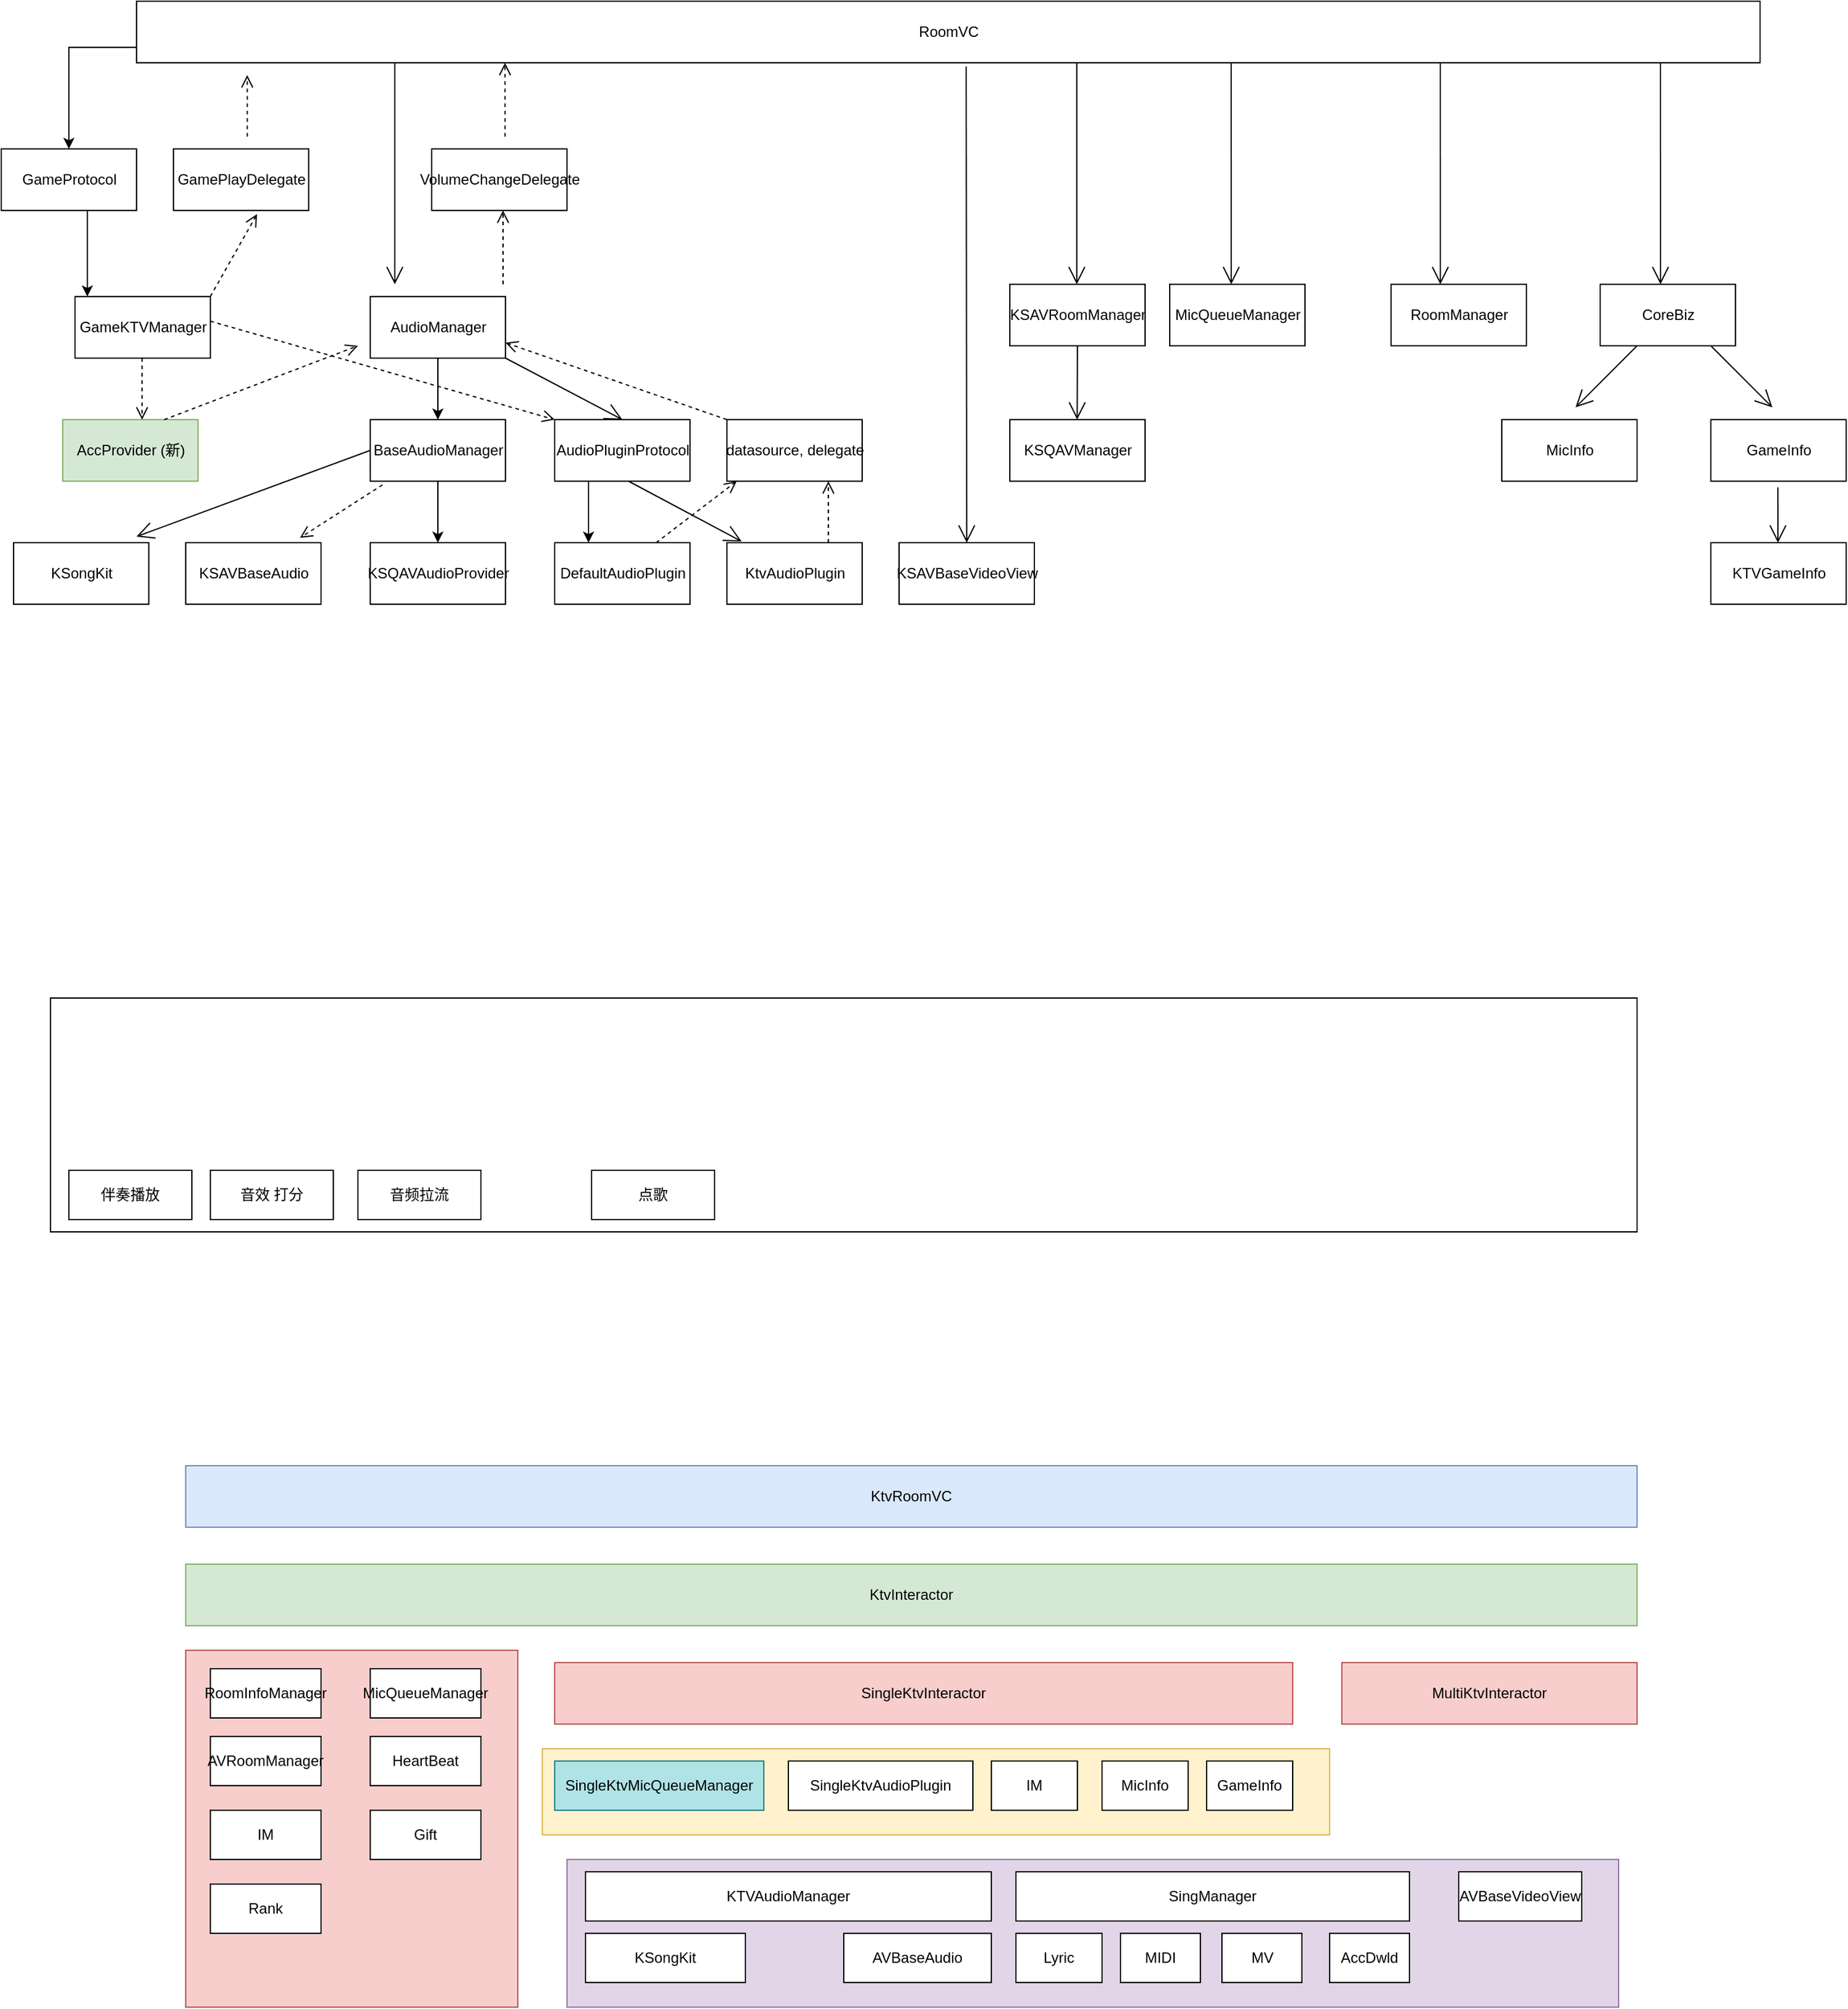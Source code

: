 <mxfile version="13.10.2" type="github">
  <diagram id="RX8tZE7j9Tt-qlyoLgVX" name="Page-1">
    <mxGraphModel dx="1721" dy="1003" grid="1" gridSize="10" guides="1" tooltips="1" connect="1" arrows="1" fold="1" page="1" pageScale="1" pageWidth="3300" pageHeight="4681" math="0" shadow="0">
      <root>
        <mxCell id="0" />
        <mxCell id="1" parent="0" />
        <mxCell id="LNAnqtrbUqoBeL77SgQ4-29" value="" style="rounded=0;whiteSpace=wrap;html=1;fillColor=#fff2cc;strokeColor=#d6b656;" vertex="1" parent="1">
          <mxGeometry x="930" y="1800" width="640" height="70" as="geometry" />
        </mxCell>
        <mxCell id="LNAnqtrbUqoBeL77SgQ4-23" value="" style="rounded=0;whiteSpace=wrap;html=1;fillColor=#e1d5e7;strokeColor=#9673a6;" vertex="1" parent="1">
          <mxGeometry x="950" y="1890" width="855" height="120" as="geometry" />
        </mxCell>
        <mxCell id="dRoRpwYoGaoy_X5UFxtA-8" value="RoomManager" style="html=1;" parent="1" vertex="1">
          <mxGeometry x="1620" y="610" width="110" height="50" as="geometry" />
        </mxCell>
        <mxCell id="dRoRpwYoGaoy_X5UFxtA-9" value="MicQueueManager" style="html=1;" parent="1" vertex="1">
          <mxGeometry x="1440" y="610" width="110" height="50" as="geometry" />
        </mxCell>
        <mxCell id="dRoRpwYoGaoy_X5UFxtA-11" value="CoreBiz" style="html=1;" parent="1" vertex="1">
          <mxGeometry x="1790" y="610" width="110" height="50" as="geometry" />
        </mxCell>
        <mxCell id="dRoRpwYoGaoy_X5UFxtA-12" value="MicInfo" style="html=1;" parent="1" vertex="1">
          <mxGeometry x="1710" y="720" width="110" height="50" as="geometry" />
        </mxCell>
        <mxCell id="dRoRpwYoGaoy_X5UFxtA-13" value="GameInfo" style="html=1;" parent="1" vertex="1">
          <mxGeometry x="1880" y="720" width="110" height="50" as="geometry" />
        </mxCell>
        <mxCell id="dRoRpwYoGaoy_X5UFxtA-14" value="KTVGameInfo" style="html=1;" parent="1" vertex="1">
          <mxGeometry x="1880" y="820" width="110" height="50" as="geometry" />
        </mxCell>
        <mxCell id="dRoRpwYoGaoy_X5UFxtA-16" value="GameProtocol" style="html=1;" parent="1" vertex="1">
          <mxGeometry x="490" y="500" width="110" height="50" as="geometry" />
        </mxCell>
        <mxCell id="dRoRpwYoGaoy_X5UFxtA-62" style="edgeStyle=orthogonalEdgeStyle;rounded=0;orthogonalLoop=1;jettySize=auto;html=1;exitX=0.25;exitY=1;exitDx=0;exitDy=0;entryX=0.25;entryY=0;entryDx=0;entryDy=0;" parent="1" source="dRoRpwYoGaoy_X5UFxtA-18" target="dRoRpwYoGaoy_X5UFxtA-59" edge="1">
          <mxGeometry relative="1" as="geometry" />
        </mxCell>
        <mxCell id="dRoRpwYoGaoy_X5UFxtA-18" value="AudioPluginProtocol" style="html=1;" parent="1" vertex="1">
          <mxGeometry x="940" y="720" width="110" height="50" as="geometry" />
        </mxCell>
        <mxCell id="dRoRpwYoGaoy_X5UFxtA-19" value="GameKTVManager" style="html=1;" parent="1" vertex="1">
          <mxGeometry x="550" y="620" width="110" height="50" as="geometry" />
        </mxCell>
        <mxCell id="dRoRpwYoGaoy_X5UFxtA-20" value="GamePlayDelegate" style="html=1;" parent="1" vertex="1">
          <mxGeometry x="630" y="500" width="110" height="50" as="geometry" />
        </mxCell>
        <mxCell id="dRoRpwYoGaoy_X5UFxtA-50" style="edgeStyle=orthogonalEdgeStyle;rounded=0;orthogonalLoop=1;jettySize=auto;html=1;exitX=0;exitY=0.75;exitDx=0;exitDy=0;entryX=0.5;entryY=0;entryDx=0;entryDy=0;" parent="1" source="dRoRpwYoGaoy_X5UFxtA-31" target="dRoRpwYoGaoy_X5UFxtA-16" edge="1">
          <mxGeometry relative="1" as="geometry" />
        </mxCell>
        <mxCell id="dRoRpwYoGaoy_X5UFxtA-31" value="RoomVC" style="html=1;" parent="1" vertex="1">
          <mxGeometry x="600" y="380" width="1320" height="50" as="geometry" />
        </mxCell>
        <mxCell id="dRoRpwYoGaoy_X5UFxtA-58" style="edgeStyle=orthogonalEdgeStyle;rounded=0;orthogonalLoop=1;jettySize=auto;html=1;exitX=0.5;exitY=1;exitDx=0;exitDy=0;entryX=0.5;entryY=0;entryDx=0;entryDy=0;" parent="1" source="dRoRpwYoGaoy_X5UFxtA-37" target="dRoRpwYoGaoy_X5UFxtA-52" edge="1">
          <mxGeometry relative="1" as="geometry" />
        </mxCell>
        <mxCell id="dRoRpwYoGaoy_X5UFxtA-37" value="AudioManager" style="html=1;" parent="1" vertex="1">
          <mxGeometry x="790" y="620" width="110" height="50" as="geometry" />
        </mxCell>
        <mxCell id="dRoRpwYoGaoy_X5UFxtA-38" value="KSAVRoomManager" style="html=1;" parent="1" vertex="1">
          <mxGeometry x="1310" y="610" width="110" height="50" as="geometry" />
        </mxCell>
        <mxCell id="dRoRpwYoGaoy_X5UFxtA-39" value="VolumeChangeDelegate" style="html=1;" parent="1" vertex="1">
          <mxGeometry x="840" y="500" width="110" height="50" as="geometry" />
        </mxCell>
        <mxCell id="dRoRpwYoGaoy_X5UFxtA-46" value="" style="html=1;verticalAlign=bottom;endArrow=open;dashed=1;endSize=8;" parent="1" edge="1">
          <mxGeometry y="50" relative="1" as="geometry">
            <mxPoint x="690" y="490" as="sourcePoint" />
            <mxPoint x="690" y="440" as="targetPoint" />
            <mxPoint as="offset" />
          </mxGeometry>
        </mxCell>
        <mxCell id="dRoRpwYoGaoy_X5UFxtA-47" value="" style="html=1;verticalAlign=bottom;endArrow=open;dashed=1;endSize=8;exitX=1;exitY=0;exitDx=0;exitDy=0;entryX=0.618;entryY=1.06;entryDx=0;entryDy=0;entryPerimeter=0;" parent="1" source="dRoRpwYoGaoy_X5UFxtA-19" target="dRoRpwYoGaoy_X5UFxtA-20" edge="1">
          <mxGeometry y="50" relative="1" as="geometry">
            <mxPoint x="794.5" y="610" as="sourcePoint" />
            <mxPoint x="794.5" y="560" as="targetPoint" />
            <mxPoint as="offset" />
          </mxGeometry>
        </mxCell>
        <mxCell id="dRoRpwYoGaoy_X5UFxtA-48" style="edgeStyle=orthogonalEdgeStyle;rounded=0;orthogonalLoop=1;jettySize=auto;html=1;" parent="1" edge="1">
          <mxGeometry relative="1" as="geometry">
            <mxPoint x="560" y="590" as="sourcePoint" />
            <mxPoint x="560" y="620" as="targetPoint" />
            <Array as="points">
              <mxPoint x="560" y="550" />
              <mxPoint x="560" y="550" />
            </Array>
          </mxGeometry>
        </mxCell>
        <mxCell id="dRoRpwYoGaoy_X5UFxtA-57" style="edgeStyle=orthogonalEdgeStyle;rounded=0;orthogonalLoop=1;jettySize=auto;html=1;exitX=0.5;exitY=1;exitDx=0;exitDy=0;entryX=0.5;entryY=0;entryDx=0;entryDy=0;" parent="1" source="dRoRpwYoGaoy_X5UFxtA-52" target="dRoRpwYoGaoy_X5UFxtA-56" edge="1">
          <mxGeometry relative="1" as="geometry" />
        </mxCell>
        <mxCell id="dRoRpwYoGaoy_X5UFxtA-52" value="BaseAudioManager" style="html=1;" parent="1" vertex="1">
          <mxGeometry x="790" y="720" width="110" height="50" as="geometry" />
        </mxCell>
        <mxCell id="dRoRpwYoGaoy_X5UFxtA-54" value="" style="html=1;verticalAlign=bottom;endArrow=open;dashed=1;endSize=8;entryX=0.618;entryY=1.06;entryDx=0;entryDy=0;entryPerimeter=0;" parent="1" edge="1">
          <mxGeometry y="50" relative="1" as="geometry">
            <mxPoint x="898" y="610" as="sourcePoint" />
            <mxPoint x="897.98" y="550" as="targetPoint" />
            <mxPoint as="offset" />
          </mxGeometry>
        </mxCell>
        <mxCell id="dRoRpwYoGaoy_X5UFxtA-55" value="" style="html=1;verticalAlign=bottom;endArrow=open;dashed=1;endSize=8;entryX=0.618;entryY=1.06;entryDx=0;entryDy=0;entryPerimeter=0;" parent="1" edge="1">
          <mxGeometry y="50" relative="1" as="geometry">
            <mxPoint x="899.62" y="490" as="sourcePoint" />
            <mxPoint x="899.6" y="430" as="targetPoint" />
            <mxPoint as="offset" />
          </mxGeometry>
        </mxCell>
        <mxCell id="dRoRpwYoGaoy_X5UFxtA-56" value="KSQAVAudioProvider" style="html=1;" parent="1" vertex="1">
          <mxGeometry x="790" y="820" width="110" height="50" as="geometry" />
        </mxCell>
        <mxCell id="dRoRpwYoGaoy_X5UFxtA-59" value="DefaultAudioPlugin" style="html=1;" parent="1" vertex="1">
          <mxGeometry x="940" y="820" width="110" height="50" as="geometry" />
        </mxCell>
        <mxCell id="dRoRpwYoGaoy_X5UFxtA-60" value="KtvAudioPlugin" style="html=1;" parent="1" vertex="1">
          <mxGeometry x="1080" y="820" width="110" height="50" as="geometry" />
        </mxCell>
        <mxCell id="dRoRpwYoGaoy_X5UFxtA-64" value="datasource, delegate" style="html=1;" parent="1" vertex="1">
          <mxGeometry x="1080" y="720" width="110" height="50" as="geometry" />
        </mxCell>
        <mxCell id="dRoRpwYoGaoy_X5UFxtA-67" value="" style="html=1;verticalAlign=bottom;endArrow=open;dashed=1;endSize=8;exitX=0.75;exitY=0;exitDx=0;exitDy=0;entryX=0.618;entryY=1.06;entryDx=0;entryDy=0;entryPerimeter=0;" parent="1" source="dRoRpwYoGaoy_X5UFxtA-59" edge="1">
          <mxGeometry y="50" relative="1" as="geometry">
            <mxPoint x="1050" y="837" as="sourcePoint" />
            <mxPoint x="1087.98" y="770" as="targetPoint" />
            <mxPoint as="offset" />
          </mxGeometry>
        </mxCell>
        <mxCell id="dRoRpwYoGaoy_X5UFxtA-68" value="" style="html=1;verticalAlign=bottom;endArrow=open;dashed=1;endSize=8;exitX=0.75;exitY=0;exitDx=0;exitDy=0;entryX=0.75;entryY=1;entryDx=0;entryDy=0;" parent="1" source="dRoRpwYoGaoy_X5UFxtA-60" target="dRoRpwYoGaoy_X5UFxtA-64" edge="1">
          <mxGeometry y="50" relative="1" as="geometry">
            <mxPoint x="1120" y="820" as="sourcePoint" />
            <mxPoint x="1185.48" y="770" as="targetPoint" />
            <mxPoint as="offset" />
          </mxGeometry>
        </mxCell>
        <mxCell id="dRoRpwYoGaoy_X5UFxtA-69" value="" style="html=1;verticalAlign=bottom;endArrow=open;dashed=1;endSize=8;exitX=0;exitY=0;exitDx=0;exitDy=0;entryX=1;entryY=0.75;entryDx=0;entryDy=0;" parent="1" source="dRoRpwYoGaoy_X5UFxtA-64" target="dRoRpwYoGaoy_X5UFxtA-37" edge="1">
          <mxGeometry y="50" relative="1" as="geometry">
            <mxPoint x="1070" y="710" as="sourcePoint" />
            <mxPoint x="1070" y="660" as="targetPoint" />
            <mxPoint as="offset" />
          </mxGeometry>
        </mxCell>
        <mxCell id="dRoRpwYoGaoy_X5UFxtA-71" value="" style="endArrow=open;endFill=1;endSize=12;html=1;entryX=0.109;entryY=-0.02;entryDx=0;entryDy=0;entryPerimeter=0;" parent="1" target="dRoRpwYoGaoy_X5UFxtA-60" edge="1">
          <mxGeometry width="160" relative="1" as="geometry">
            <mxPoint x="1000" y="770" as="sourcePoint" />
            <mxPoint x="1090" y="830" as="targetPoint" />
          </mxGeometry>
        </mxCell>
        <mxCell id="dRoRpwYoGaoy_X5UFxtA-73" value="" style="endArrow=open;endFill=1;endSize=12;html=1;" parent="1" edge="1">
          <mxGeometry width="160" relative="1" as="geometry">
            <mxPoint x="810" y="430" as="sourcePoint" />
            <mxPoint x="810" y="610" as="targetPoint" />
          </mxGeometry>
        </mxCell>
        <mxCell id="dRoRpwYoGaoy_X5UFxtA-74" value="" style="endArrow=open;endFill=1;endSize=12;html=1;" parent="1" edge="1">
          <mxGeometry width="160" relative="1" as="geometry">
            <mxPoint x="1364.5" y="430" as="sourcePoint" />
            <mxPoint x="1364.5" y="610" as="targetPoint" />
          </mxGeometry>
        </mxCell>
        <mxCell id="dRoRpwYoGaoy_X5UFxtA-75" value="" style="endArrow=open;endFill=1;endSize=12;html=1;entryX=0.455;entryY=0;entryDx=0;entryDy=0;entryPerimeter=0;" parent="1" target="dRoRpwYoGaoy_X5UFxtA-9" edge="1">
          <mxGeometry width="160" relative="1" as="geometry">
            <mxPoint x="1490" y="430" as="sourcePoint" />
            <mxPoint x="1490" y="595" as="targetPoint" />
          </mxGeometry>
        </mxCell>
        <mxCell id="dRoRpwYoGaoy_X5UFxtA-76" value="KSQAVManager" style="html=1;" parent="1" vertex="1">
          <mxGeometry x="1310" y="720" width="110" height="50" as="geometry" />
        </mxCell>
        <mxCell id="dRoRpwYoGaoy_X5UFxtA-77" value="" style="endArrow=open;endFill=1;endSize=12;html=1;" parent="1" edge="1">
          <mxGeometry width="160" relative="1" as="geometry">
            <mxPoint x="1365.01" y="660" as="sourcePoint" />
            <mxPoint x="1364.76" y="720" as="targetPoint" />
          </mxGeometry>
        </mxCell>
        <mxCell id="dRoRpwYoGaoy_X5UFxtA-78" value="AccProvider (新)" style="html=1;fillColor=#d5e8d4;strokeColor=#82b366;" parent="1" vertex="1">
          <mxGeometry x="540" y="720" width="110" height="50" as="geometry" />
        </mxCell>
        <mxCell id="dRoRpwYoGaoy_X5UFxtA-80" value="" style="html=1;verticalAlign=bottom;endArrow=open;dashed=1;endSize=8;entryX=0.618;entryY=1.06;entryDx=0;entryDy=0;entryPerimeter=0;fillColor=#f8cecc;" parent="1" edge="1">
          <mxGeometry y="50" relative="1" as="geometry">
            <mxPoint x="604.5" y="670" as="sourcePoint" />
            <mxPoint x="604.5" y="720" as="targetPoint" />
            <mxPoint as="offset" />
          </mxGeometry>
        </mxCell>
        <mxCell id="dRoRpwYoGaoy_X5UFxtA-81" value="" style="html=1;verticalAlign=bottom;endArrow=open;dashed=1;endSize=8;exitX=0.75;exitY=0;exitDx=0;exitDy=0;" parent="1" source="dRoRpwYoGaoy_X5UFxtA-78" edge="1">
          <mxGeometry y="50" relative="1" as="geometry">
            <mxPoint x="690" y="690" as="sourcePoint" />
            <mxPoint x="780" y="660" as="targetPoint" />
            <mxPoint as="offset" />
          </mxGeometry>
        </mxCell>
        <mxCell id="YZkKuV9QOpAfeZF1AWrd-1" value="" style="endArrow=open;endFill=1;endSize=12;html=1;entryX=0.455;entryY=0;entryDx=0;entryDy=0;entryPerimeter=0;" parent="1" edge="1">
          <mxGeometry width="160" relative="1" as="geometry">
            <mxPoint x="1660" y="430" as="sourcePoint" />
            <mxPoint x="1660.05" y="610" as="targetPoint" />
          </mxGeometry>
        </mxCell>
        <mxCell id="YZkKuV9QOpAfeZF1AWrd-2" value="" style="endArrow=open;endFill=1;endSize=12;html=1;entryX=0.455;entryY=0;entryDx=0;entryDy=0;entryPerimeter=0;" parent="1" edge="1">
          <mxGeometry width="160" relative="1" as="geometry">
            <mxPoint x="1839" y="430" as="sourcePoint" />
            <mxPoint x="1839.05" y="610" as="targetPoint" />
          </mxGeometry>
        </mxCell>
        <mxCell id="YZkKuV9QOpAfeZF1AWrd-3" value="" style="endArrow=open;endFill=1;endSize=12;html=1;entryX=0.455;entryY=0;entryDx=0;entryDy=0;entryPerimeter=0;" parent="1" edge="1">
          <mxGeometry width="160" relative="1" as="geometry">
            <mxPoint x="1820" y="660" as="sourcePoint" />
            <mxPoint x="1770.0" y="710" as="targetPoint" />
          </mxGeometry>
        </mxCell>
        <mxCell id="YZkKuV9QOpAfeZF1AWrd-4" value="" style="endArrow=open;endFill=1;endSize=12;html=1;entryX=0.455;entryY=0;entryDx=0;entryDy=0;entryPerimeter=0;" parent="1" edge="1">
          <mxGeometry width="160" relative="1" as="geometry">
            <mxPoint x="1880" y="660" as="sourcePoint" />
            <mxPoint x="1930" y="710" as="targetPoint" />
          </mxGeometry>
        </mxCell>
        <mxCell id="YZkKuV9QOpAfeZF1AWrd-5" value="" style="endArrow=open;endFill=1;endSize=12;html=1;entryX=0.455;entryY=0;entryDx=0;entryDy=0;entryPerimeter=0;" parent="1" edge="1">
          <mxGeometry width="160" relative="1" as="geometry">
            <mxPoint x="1934.5" y="775" as="sourcePoint" />
            <mxPoint x="1934.55" y="820" as="targetPoint" />
          </mxGeometry>
        </mxCell>
        <mxCell id="YZkKuV9QOpAfeZF1AWrd-7" value="" style="html=1;verticalAlign=bottom;endArrow=open;dashed=1;endSize=8;exitX=0.75;exitY=0;exitDx=0;exitDy=0;entryX=0;entryY=0;entryDx=0;entryDy=0;" parent="1" target="dRoRpwYoGaoy_X5UFxtA-18" edge="1">
          <mxGeometry y="50" relative="1" as="geometry">
            <mxPoint x="660" y="640" as="sourcePoint" />
            <mxPoint x="930" y="720" as="targetPoint" />
            <mxPoint as="offset" />
          </mxGeometry>
        </mxCell>
        <mxCell id="YZkKuV9QOpAfeZF1AWrd-8" value="" style="rounded=0;whiteSpace=wrap;html=1;" parent="1" vertex="1">
          <mxGeometry x="530" y="1190" width="1290" height="190" as="geometry" />
        </mxCell>
        <mxCell id="YZkKuV9QOpAfeZF1AWrd-9" value="伴奏播放" style="rounded=0;whiteSpace=wrap;html=1;" parent="1" vertex="1">
          <mxGeometry x="545" y="1330" width="100" height="40" as="geometry" />
        </mxCell>
        <mxCell id="YZkKuV9QOpAfeZF1AWrd-11" value="音频拉流" style="rounded=0;whiteSpace=wrap;html=1;" parent="1" vertex="1">
          <mxGeometry x="780" y="1330" width="100" height="40" as="geometry" />
        </mxCell>
        <mxCell id="YZkKuV9QOpAfeZF1AWrd-12" value="KSAVBaseAudio" style="html=1;" parent="1" vertex="1">
          <mxGeometry x="640" y="820" width="110" height="50" as="geometry" />
        </mxCell>
        <mxCell id="YZkKuV9QOpAfeZF1AWrd-13" value="" style="html=1;verticalAlign=bottom;endArrow=open;dashed=1;endSize=8;entryX=0.845;entryY=-0.08;entryDx=0;entryDy=0;entryPerimeter=0;exitX=0.091;exitY=1.06;exitDx=0;exitDy=0;exitPerimeter=0;" parent="1" source="dRoRpwYoGaoy_X5UFxtA-52" target="YZkKuV9QOpAfeZF1AWrd-12" edge="1">
          <mxGeometry y="50" relative="1" as="geometry">
            <mxPoint x="760" y="760" as="sourcePoint" />
            <mxPoint x="760" y="810" as="targetPoint" />
            <mxPoint as="offset" />
          </mxGeometry>
        </mxCell>
        <mxCell id="YZkKuV9QOpAfeZF1AWrd-14" value="KSongKit" style="html=1;" parent="1" vertex="1">
          <mxGeometry x="500" y="820" width="110" height="50" as="geometry" />
        </mxCell>
        <mxCell id="YZkKuV9QOpAfeZF1AWrd-15" value="音效 打分" style="rounded=0;whiteSpace=wrap;html=1;" parent="1" vertex="1">
          <mxGeometry x="660" y="1330" width="100" height="40" as="geometry" />
        </mxCell>
        <mxCell id="YZkKuV9QOpAfeZF1AWrd-17" value="" style="endArrow=open;endFill=1;endSize=12;html=1;exitX=1;exitY=1;exitDx=0;exitDy=0;entryX=0.5;entryY=0;entryDx=0;entryDy=0;" parent="1" source="dRoRpwYoGaoy_X5UFxtA-37" target="dRoRpwYoGaoy_X5UFxtA-18" edge="1">
          <mxGeometry width="160" relative="1" as="geometry">
            <mxPoint x="800" y="680" as="sourcePoint" />
            <mxPoint x="740" y="730" as="targetPoint" />
          </mxGeometry>
        </mxCell>
        <mxCell id="YZkKuV9QOpAfeZF1AWrd-18" value="" style="endArrow=open;endFill=1;endSize=12;html=1;exitX=0;exitY=0.5;exitDx=0;exitDy=0;entryX=0.909;entryY=-0.1;entryDx=0;entryDy=0;entryPerimeter=0;" parent="1" source="dRoRpwYoGaoy_X5UFxtA-52" target="YZkKuV9QOpAfeZF1AWrd-14" edge="1">
          <mxGeometry width="160" relative="1" as="geometry">
            <mxPoint x="655" y="740" as="sourcePoint" />
            <mxPoint x="750" y="790" as="targetPoint" />
          </mxGeometry>
        </mxCell>
        <mxCell id="YZkKuV9QOpAfeZF1AWrd-19" value="点歌" style="rounded=0;whiteSpace=wrap;html=1;" parent="1" vertex="1">
          <mxGeometry x="970" y="1330" width="100" height="40" as="geometry" />
        </mxCell>
        <mxCell id="-WgHUGJGcXcpyEQhcgl2-1" value="KSAVBaseVideoView" style="html=1;" parent="1" vertex="1">
          <mxGeometry x="1220" y="820" width="110" height="50" as="geometry" />
        </mxCell>
        <mxCell id="-WgHUGJGcXcpyEQhcgl2-2" value="" style="endArrow=open;endFill=1;endSize=12;html=1;exitX=0.511;exitY=1.06;exitDx=0;exitDy=0;exitPerimeter=0;entryX=0.5;entryY=0;entryDx=0;entryDy=0;" parent="1" source="dRoRpwYoGaoy_X5UFxtA-31" target="-WgHUGJGcXcpyEQhcgl2-1" edge="1">
          <mxGeometry width="160" relative="1" as="geometry">
            <mxPoint x="1275" y="520" as="sourcePoint" />
            <mxPoint x="1274.5" y="810" as="targetPoint" />
          </mxGeometry>
        </mxCell>
        <mxCell id="LNAnqtrbUqoBeL77SgQ4-1" value="SingleKtvInteractor" style="rounded=0;whiteSpace=wrap;html=1;fillColor=#f8cecc;strokeColor=#b85450;" vertex="1" parent="1">
          <mxGeometry x="940" y="1730" width="600" height="50" as="geometry" />
        </mxCell>
        <mxCell id="LNAnqtrbUqoBeL77SgQ4-2" value="MultiKtvInteractor" style="rounded=0;whiteSpace=wrap;html=1;fillColor=#f8cecc;strokeColor=#b85450;" vertex="1" parent="1">
          <mxGeometry x="1580" y="1730" width="240" height="50" as="geometry" />
        </mxCell>
        <mxCell id="LNAnqtrbUqoBeL77SgQ4-3" value="KtvInteractor" style="rounded=0;whiteSpace=wrap;html=1;fillColor=#d5e8d4;strokeColor=#82b366;" vertex="1" parent="1">
          <mxGeometry x="640" y="1650" width="1180" height="50" as="geometry" />
        </mxCell>
        <mxCell id="LNAnqtrbUqoBeL77SgQ4-4" value="" style="rounded=0;whiteSpace=wrap;html=1;fillColor=#f8cecc;strokeColor=#b85450;" vertex="1" parent="1">
          <mxGeometry x="640" y="1720" width="270" height="290" as="geometry" />
        </mxCell>
        <mxCell id="LNAnqtrbUqoBeL77SgQ4-5" value="RoomInfoManager" style="rounded=0;whiteSpace=wrap;html=1;" vertex="1" parent="1">
          <mxGeometry x="660" y="1735" width="90" height="40" as="geometry" />
        </mxCell>
        <mxCell id="LNAnqtrbUqoBeL77SgQ4-6" value="MicQueueManager" style="rounded=0;whiteSpace=wrap;html=1;" vertex="1" parent="1">
          <mxGeometry x="790" y="1735" width="90" height="40" as="geometry" />
        </mxCell>
        <mxCell id="LNAnqtrbUqoBeL77SgQ4-7" value="IM" style="rounded=0;whiteSpace=wrap;html=1;" vertex="1" parent="1">
          <mxGeometry x="660" y="1850" width="90" height="40" as="geometry" />
        </mxCell>
        <mxCell id="LNAnqtrbUqoBeL77SgQ4-8" value="HeartBeat" style="rounded=0;whiteSpace=wrap;html=1;" vertex="1" parent="1">
          <mxGeometry x="790" y="1790" width="90" height="40" as="geometry" />
        </mxCell>
        <mxCell id="LNAnqtrbUqoBeL77SgQ4-9" value="Rank" style="rounded=0;whiteSpace=wrap;html=1;" vertex="1" parent="1">
          <mxGeometry x="660" y="1910" width="90" height="40" as="geometry" />
        </mxCell>
        <mxCell id="LNAnqtrbUqoBeL77SgQ4-10" value="Gift" style="rounded=0;whiteSpace=wrap;html=1;" vertex="1" parent="1">
          <mxGeometry x="790" y="1850" width="90" height="40" as="geometry" />
        </mxCell>
        <mxCell id="LNAnqtrbUqoBeL77SgQ4-11" value="SingleKtvMicQueueManager" style="rounded=0;whiteSpace=wrap;html=1;fillColor=#b0e3e6;strokeColor=#0e8088;" vertex="1" parent="1">
          <mxGeometry x="940" y="1810" width="170" height="40" as="geometry" />
        </mxCell>
        <mxCell id="LNAnqtrbUqoBeL77SgQ4-12" value="SingManager" style="rounded=0;whiteSpace=wrap;html=1;" vertex="1" parent="1">
          <mxGeometry x="1315" y="1900" width="320" height="40" as="geometry" />
        </mxCell>
        <mxCell id="LNAnqtrbUqoBeL77SgQ4-13" value="KTVAudioManager" style="rounded=0;whiteSpace=wrap;html=1;" vertex="1" parent="1">
          <mxGeometry x="965" y="1900" width="330" height="40" as="geometry" />
        </mxCell>
        <mxCell id="LNAnqtrbUqoBeL77SgQ4-14" value="SingleKtvAudioPlugin" style="rounded=0;whiteSpace=wrap;html=1;" vertex="1" parent="1">
          <mxGeometry x="1130" y="1810" width="150" height="40" as="geometry" />
        </mxCell>
        <mxCell id="LNAnqtrbUqoBeL77SgQ4-16" value="KSongKit" style="rounded=0;whiteSpace=wrap;html=1;" vertex="1" parent="1">
          <mxGeometry x="965" y="1950" width="130" height="40" as="geometry" />
        </mxCell>
        <mxCell id="LNAnqtrbUqoBeL77SgQ4-17" value="AVBaseAudio" style="rounded=0;whiteSpace=wrap;html=1;" vertex="1" parent="1">
          <mxGeometry x="1175" y="1950" width="120" height="40" as="geometry" />
        </mxCell>
        <mxCell id="LNAnqtrbUqoBeL77SgQ4-18" value="AVRoomManager" style="rounded=0;whiteSpace=wrap;html=1;" vertex="1" parent="1">
          <mxGeometry x="660" y="1790" width="90" height="40" as="geometry" />
        </mxCell>
        <mxCell id="LNAnqtrbUqoBeL77SgQ4-19" value="Lyric" style="rounded=0;whiteSpace=wrap;html=1;" vertex="1" parent="1">
          <mxGeometry x="1315" y="1950" width="70" height="40" as="geometry" />
        </mxCell>
        <mxCell id="LNAnqtrbUqoBeL77SgQ4-20" value="MIDI" style="rounded=0;whiteSpace=wrap;html=1;" vertex="1" parent="1">
          <mxGeometry x="1400" y="1950" width="65" height="40" as="geometry" />
        </mxCell>
        <mxCell id="LNAnqtrbUqoBeL77SgQ4-21" value="MV" style="rounded=0;whiteSpace=wrap;html=1;" vertex="1" parent="1">
          <mxGeometry x="1482.5" y="1950" width="65" height="40" as="geometry" />
        </mxCell>
        <mxCell id="LNAnqtrbUqoBeL77SgQ4-22" value="AccDwld" style="rounded=0;whiteSpace=wrap;html=1;" vertex="1" parent="1">
          <mxGeometry x="1570" y="1950" width="65" height="40" as="geometry" />
        </mxCell>
        <mxCell id="LNAnqtrbUqoBeL77SgQ4-24" value="AVBaseVideoView" style="rounded=0;whiteSpace=wrap;html=1;" vertex="1" parent="1">
          <mxGeometry x="1675" y="1900" width="100" height="40" as="geometry" />
        </mxCell>
        <mxCell id="LNAnqtrbUqoBeL77SgQ4-25" value="IM" style="rounded=0;whiteSpace=wrap;html=1;" vertex="1" parent="1">
          <mxGeometry x="1295" y="1810" width="70" height="40" as="geometry" />
        </mxCell>
        <mxCell id="LNAnqtrbUqoBeL77SgQ4-26" value="MicInfo" style="rounded=0;whiteSpace=wrap;html=1;" vertex="1" parent="1">
          <mxGeometry x="1385" y="1810" width="70" height="40" as="geometry" />
        </mxCell>
        <mxCell id="LNAnqtrbUqoBeL77SgQ4-27" value="GameInfo" style="rounded=0;whiteSpace=wrap;html=1;" vertex="1" parent="1">
          <mxGeometry x="1470" y="1810" width="70" height="40" as="geometry" />
        </mxCell>
        <mxCell id="LNAnqtrbUqoBeL77SgQ4-28" value="KtvRoomVC" style="rounded=0;whiteSpace=wrap;html=1;fillColor=#dae8fc;strokeColor=#6c8ebf;" vertex="1" parent="1">
          <mxGeometry x="640" y="1570" width="1180" height="50" as="geometry" />
        </mxCell>
      </root>
    </mxGraphModel>
  </diagram>
</mxfile>
